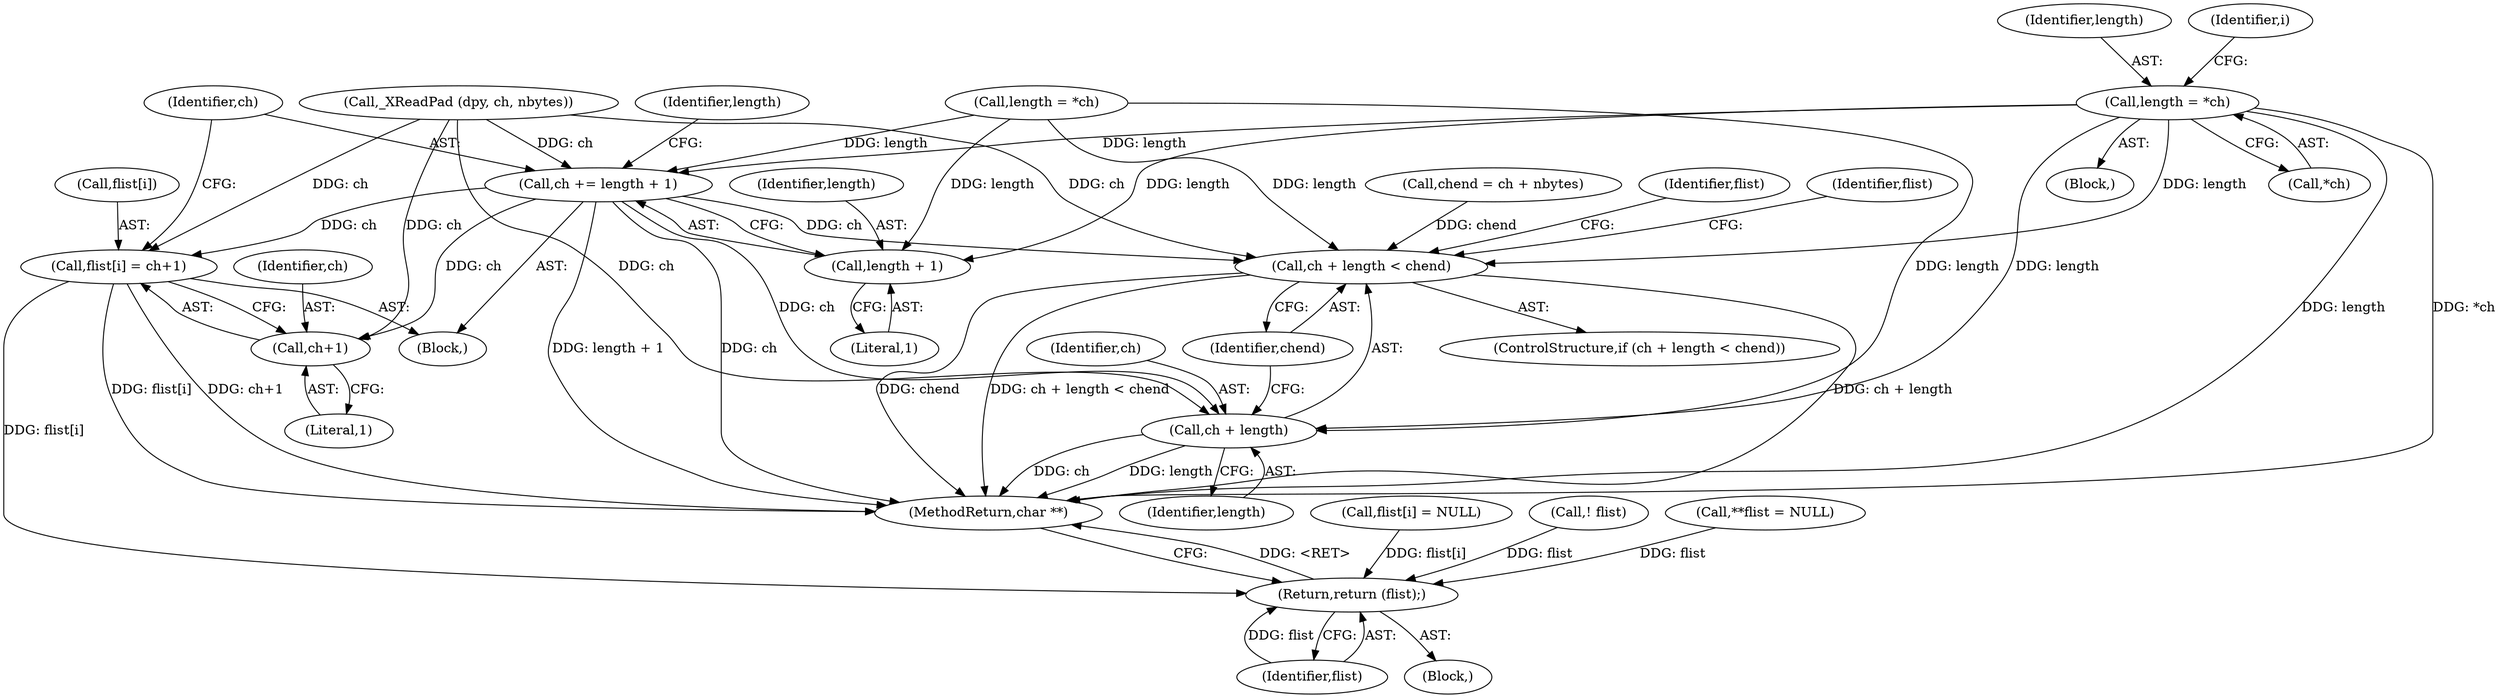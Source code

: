 digraph "1_libx11_dbf72805fd9d7b1846fe9a11b46f3994bfc27fea@del" {
"1000216" [label="(Call,length = *ch)"];
"1000233" [label="(Call,ch + length < chend)"];
"1000234" [label="(Call,ch + length)"];
"1000246" [label="(Call,ch += length + 1)"];
"1000239" [label="(Call,flist[i] = ch+1)"];
"1000274" [label="(Return,return (flist);)"];
"1000243" [label="(Call,ch+1)"];
"1000248" [label="(Call,length + 1)"];
"1000234" [label="(Call,ch + length)"];
"1000233" [label="(Call,ch + length < chend)"];
"1000248" [label="(Call,length + 1)"];
"1000276" [label="(MethodReturn,char **)"];
"1000275" [label="(Identifier,flist)"];
"1000150" [label="(Block,)"];
"1000244" [label="(Identifier,ch)"];
"1000247" [label="(Identifier,ch)"];
"1000238" [label="(Block,)"];
"1000109" [label="(Block,)"];
"1000217" [label="(Identifier,length)"];
"1000232" [label="(ControlStructure,if (ch + length < chend))"];
"1000264" [label="(Identifier,flist)"];
"1000222" [label="(Identifier,i)"];
"1000240" [label="(Call,flist[i])"];
"1000251" [label="(Call,length = *ch)"];
"1000216" [label="(Call,length = *ch)"];
"1000243" [label="(Call,ch+1)"];
"1000207" [label="(Call,_XReadPad (dpy, ch, nbytes))"];
"1000246" [label="(Call,ch += length + 1)"];
"1000237" [label="(Identifier,chend)"];
"1000241" [label="(Identifier,flist)"];
"1000252" [label="(Identifier,length)"];
"1000274" [label="(Return,return (flist);)"];
"1000249" [label="(Identifier,length)"];
"1000218" [label="(Call,*ch)"];
"1000262" [label="(Call,flist[i] = NULL)"];
"1000245" [label="(Literal,1)"];
"1000250" [label="(Literal,1)"];
"1000235" [label="(Identifier,ch)"];
"1000211" [label="(Call,chend = ch + nbytes)"];
"1000186" [label="(Call,! flist)"];
"1000239" [label="(Call,flist[i] = ch+1)"];
"1000116" [label="(Call,**flist = NULL)"];
"1000236" [label="(Identifier,length)"];
"1000216" -> "1000150"  [label="AST: "];
"1000216" -> "1000218"  [label="CFG: "];
"1000217" -> "1000216"  [label="AST: "];
"1000218" -> "1000216"  [label="AST: "];
"1000222" -> "1000216"  [label="CFG: "];
"1000216" -> "1000276"  [label="DDG: length"];
"1000216" -> "1000276"  [label="DDG: *ch"];
"1000216" -> "1000233"  [label="DDG: length"];
"1000216" -> "1000234"  [label="DDG: length"];
"1000216" -> "1000246"  [label="DDG: length"];
"1000216" -> "1000248"  [label="DDG: length"];
"1000233" -> "1000232"  [label="AST: "];
"1000233" -> "1000237"  [label="CFG: "];
"1000234" -> "1000233"  [label="AST: "];
"1000237" -> "1000233"  [label="AST: "];
"1000241" -> "1000233"  [label="CFG: "];
"1000264" -> "1000233"  [label="CFG: "];
"1000233" -> "1000276"  [label="DDG: chend"];
"1000233" -> "1000276"  [label="DDG: ch + length < chend"];
"1000233" -> "1000276"  [label="DDG: ch + length"];
"1000246" -> "1000233"  [label="DDG: ch"];
"1000207" -> "1000233"  [label="DDG: ch"];
"1000251" -> "1000233"  [label="DDG: length"];
"1000211" -> "1000233"  [label="DDG: chend"];
"1000234" -> "1000236"  [label="CFG: "];
"1000235" -> "1000234"  [label="AST: "];
"1000236" -> "1000234"  [label="AST: "];
"1000237" -> "1000234"  [label="CFG: "];
"1000234" -> "1000276"  [label="DDG: length"];
"1000234" -> "1000276"  [label="DDG: ch"];
"1000246" -> "1000234"  [label="DDG: ch"];
"1000207" -> "1000234"  [label="DDG: ch"];
"1000251" -> "1000234"  [label="DDG: length"];
"1000246" -> "1000238"  [label="AST: "];
"1000246" -> "1000248"  [label="CFG: "];
"1000247" -> "1000246"  [label="AST: "];
"1000248" -> "1000246"  [label="AST: "];
"1000252" -> "1000246"  [label="CFG: "];
"1000246" -> "1000276"  [label="DDG: length + 1"];
"1000246" -> "1000276"  [label="DDG: ch"];
"1000246" -> "1000239"  [label="DDG: ch"];
"1000246" -> "1000243"  [label="DDG: ch"];
"1000251" -> "1000246"  [label="DDG: length"];
"1000207" -> "1000246"  [label="DDG: ch"];
"1000239" -> "1000238"  [label="AST: "];
"1000239" -> "1000243"  [label="CFG: "];
"1000240" -> "1000239"  [label="AST: "];
"1000243" -> "1000239"  [label="AST: "];
"1000247" -> "1000239"  [label="CFG: "];
"1000239" -> "1000276"  [label="DDG: flist[i]"];
"1000239" -> "1000276"  [label="DDG: ch+1"];
"1000207" -> "1000239"  [label="DDG: ch"];
"1000239" -> "1000274"  [label="DDG: flist[i]"];
"1000274" -> "1000109"  [label="AST: "];
"1000274" -> "1000275"  [label="CFG: "];
"1000275" -> "1000274"  [label="AST: "];
"1000276" -> "1000274"  [label="CFG: "];
"1000274" -> "1000276"  [label="DDG: <RET>"];
"1000275" -> "1000274"  [label="DDG: flist"];
"1000116" -> "1000274"  [label="DDG: flist"];
"1000186" -> "1000274"  [label="DDG: flist"];
"1000262" -> "1000274"  [label="DDG: flist[i]"];
"1000243" -> "1000245"  [label="CFG: "];
"1000244" -> "1000243"  [label="AST: "];
"1000245" -> "1000243"  [label="AST: "];
"1000207" -> "1000243"  [label="DDG: ch"];
"1000248" -> "1000250"  [label="CFG: "];
"1000249" -> "1000248"  [label="AST: "];
"1000250" -> "1000248"  [label="AST: "];
"1000251" -> "1000248"  [label="DDG: length"];
}
